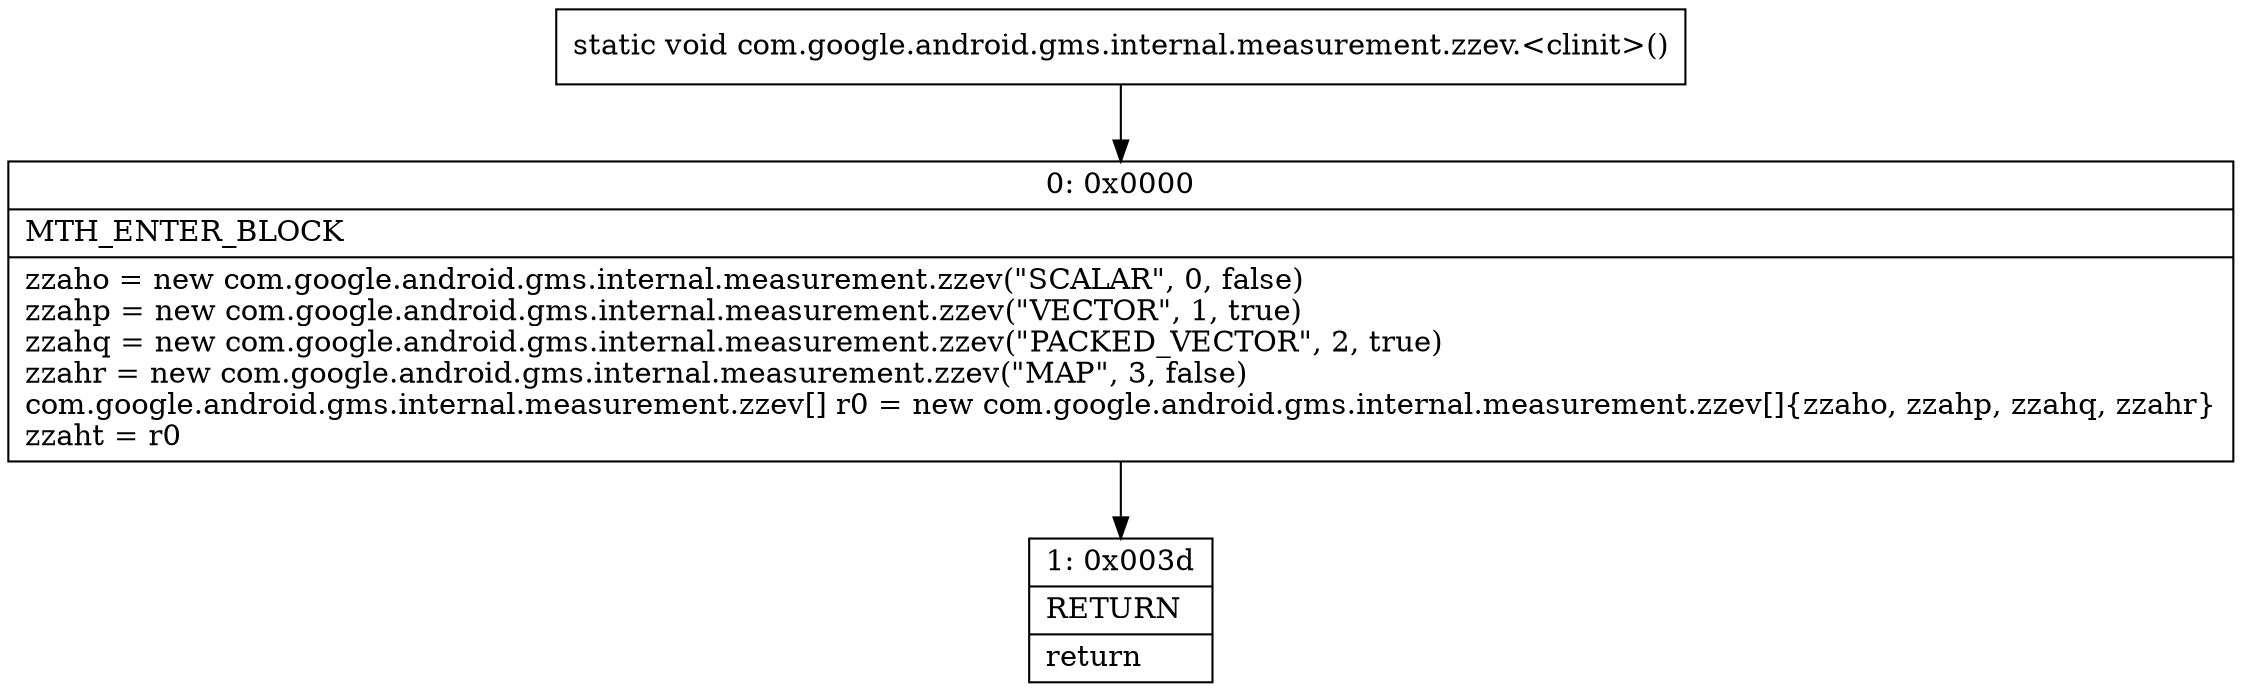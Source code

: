 digraph "CFG forcom.google.android.gms.internal.measurement.zzev.\<clinit\>()V" {
Node_0 [shape=record,label="{0\:\ 0x0000|MTH_ENTER_BLOCK\l|zzaho = new com.google.android.gms.internal.measurement.zzev(\"SCALAR\", 0, false)\lzzahp = new com.google.android.gms.internal.measurement.zzev(\"VECTOR\", 1, true)\lzzahq = new com.google.android.gms.internal.measurement.zzev(\"PACKED_VECTOR\", 2, true)\lzzahr = new com.google.android.gms.internal.measurement.zzev(\"MAP\", 3, false)\lcom.google.android.gms.internal.measurement.zzev[] r0 = new com.google.android.gms.internal.measurement.zzev[]\{zzaho, zzahp, zzahq, zzahr\}\lzzaht = r0\l}"];
Node_1 [shape=record,label="{1\:\ 0x003d|RETURN\l|return\l}"];
MethodNode[shape=record,label="{static void com.google.android.gms.internal.measurement.zzev.\<clinit\>() }"];
MethodNode -> Node_0;
Node_0 -> Node_1;
}

